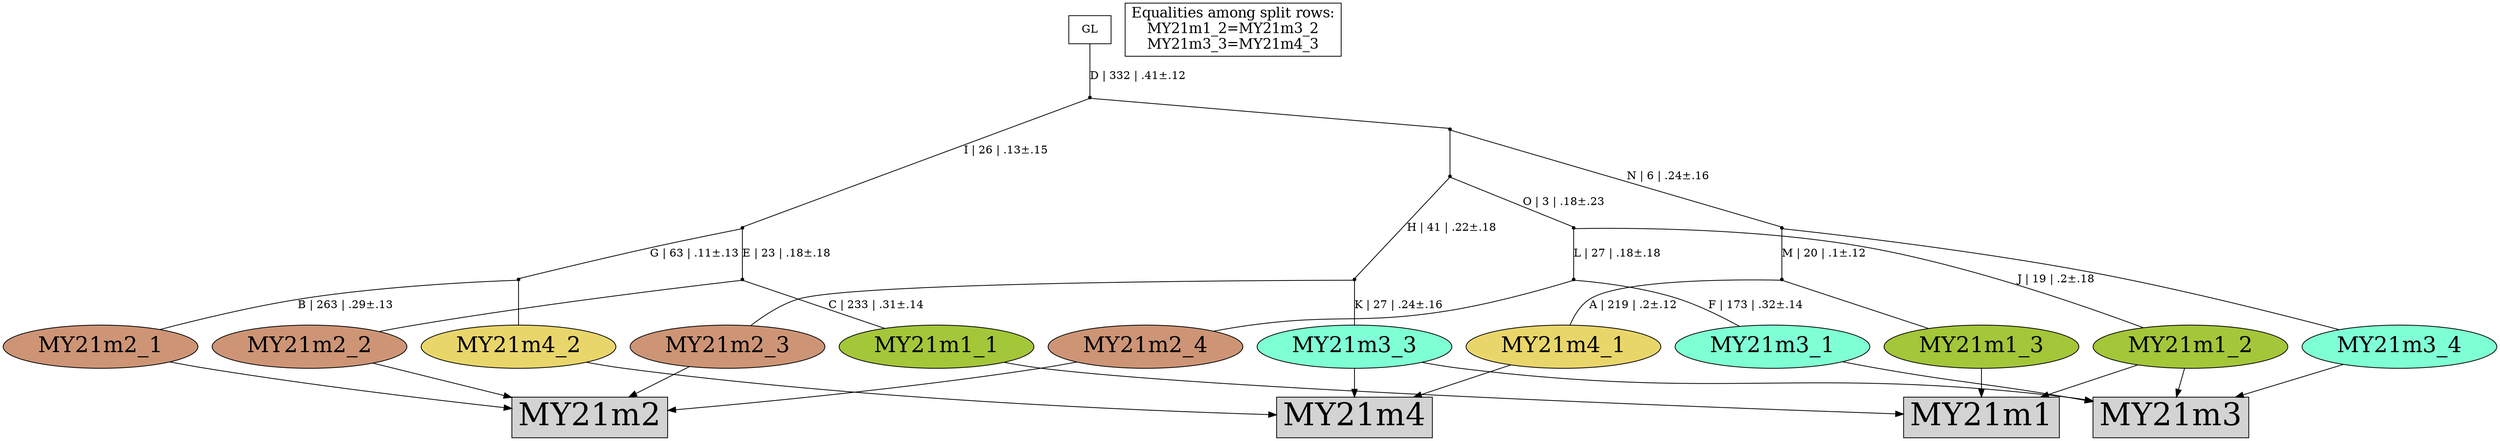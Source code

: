 digraph {
rowMY21m1[label="MY21m1",shape=box,style=filled,fontsize=40];
rowMY21m2[label="MY21m2",shape=box,style=filled,fontsize=40];
rowMY21m3[label="MY21m3",shape=box,style=filled,fontsize=40];
rowMY21m4[label="MY21m4",shape=box,style=filled,fontsize=40];
MY21m1_1[label="MY21m1_1",shape=oval,style=filled,fontsize=28,fillcolor="#a4c639"];
MY21m1_2[label="MY21m1_2",shape=oval,style=filled,fontsize=28,fillcolor="#a4c639"];
MY21m1_3[label="MY21m1_3",shape=oval,style=filled,fontsize=28,fillcolor="#a4c639"];
MY21m2_1[label="MY21m2_1",shape=oval,style=filled,fontsize=28,fillcolor="#cd9575"];
MY21m2_2[label="MY21m2_2",shape=oval,style=filled,fontsize=28,fillcolor="#cd9575"];
MY21m2_3[label="MY21m2_3",shape=oval,style=filled,fontsize=28,fillcolor="#cd9575"];
MY21m2_4[label="MY21m2_4",shape=oval,style=filled,fontsize=28,fillcolor="#cd9575"];
MY21m3_1[label="MY21m3_1",shape=oval,style=filled,fontsize=28,fillcolor="#7fffd4"];
MY21m3_3[label="MY21m3_3",shape=oval,style=filled,fontsize=28,fillcolor="#7fffd4"];
MY21m3_4[label="MY21m3_4",shape=oval,style=filled,fontsize=28,fillcolor="#7fffd4"];
MY21m4_1[label="MY21m4_1",shape=oval,style=filled,fontsize=28,fillcolor="#e9d66b"];
MY21m4_2[label="MY21m4_2",shape=oval,style=filled,fontsize=28,fillcolor="#e9d66b"];
MY21m1_1 -> rowMY21m1[arrowhead="normal"];
MY21m1_2 -> rowMY21m1[arrowhead="normal"];
MY21m1_3 -> rowMY21m1[arrowhead="normal"];
MY21m2_1 -> rowMY21m2[arrowhead="normal"];
MY21m2_2 -> rowMY21m2[arrowhead="normal"];
MY21m2_3 -> rowMY21m2[arrowhead="normal"];
MY21m2_4 -> rowMY21m2[arrowhead="normal"];
MY21m3_1 -> rowMY21m3[arrowhead="normal"];
MY21m1_2 -> rowMY21m3[arrowhead="normal"];
MY21m3_3 -> rowMY21m3[arrowhead="normal"];
MY21m3_4 -> rowMY21m3[arrowhead="normal"];
MY21m4_1 -> rowMY21m4[arrowhead="normal"];
MY21m4_2 -> rowMY21m4[arrowhead="normal"];
MY21m3_3 -> rowMY21m4[arrowhead="normal"];
{rank = same;MY21m1_1;MY21m1_2;MY21m1_3;MY21m2_1;MY21m2_2;MY21m2_3;MY21m2_4;MY21m3_1;MY21m3_3;MY21m3_4;MY21m4_1;MY21m4_2;}
legend[label="Equalities among split rows:
MY21m1_2=MY21m3_2
MY21m3_3=MY21m4_3
",shape=box,fontsize=18];
Int1[shape=point,style=filled,fillcolor=black,label=""];
Int1 -> MY21m2_4[arrowhead=none, label=""];
Int1 -> MY21m3_1[arrowhead=none, label="F | 173 | .32±.14"];
Int2[shape=point,style=filled,fillcolor=black,label=""];
Int2 -> MY21m2_1[arrowhead=none, label="B | 263 | .29±.13"];
Int2 -> MY21m4_2[arrowhead=none, label=""];
Int3[shape=point,style=filled,fillcolor=black,label=""];
Int3 -> MY21m1_3[arrowhead=none, label=""];
Int3 -> MY21m4_1[arrowhead=none, label="A | 219 | .2±.12"];
Int4[shape=point,style=filled,fillcolor=black,label=""];
Int4 -> MY21m1_1[arrowhead=none, label="C | 233 | .31±.14"];
Int4 -> MY21m2_2[arrowhead=none, label=""];
Int5[shape=point,style=filled,fillcolor=black,label=""];
Int5 -> Int2[arrowhead=none, label="G | 63 | .11±.13"];
Int5 -> Int4[arrowhead=none, label="E | 23 | .18±.18"];
Int6[shape=point,style=filled,fillcolor=black,label=""];
Int6 -> MY21m3_4[arrowhead=none, label=""];
Int6 -> Int3[arrowhead=none, label="M | 20 | .1±.12"];
Int7[shape=point,style=filled,fillcolor=black,label=""];
Int7 -> MY21m2_3[arrowhead=none, label=""];
Int7 -> MY21m3_3[arrowhead=none, label="K | 27 | .24±.16"];
Int8[shape=point,style=filled,fillcolor=black,label=""];
Int8 -> MY21m1_2[arrowhead=none, label="J | 19 | .2±.18"];
Int8 -> Int1[arrowhead=none, label="L | 27 | .18±.18"];
Int9[shape=point,style=filled,fillcolor=black,label=""];
Int9 -> Int7[arrowhead=none, label="H | 41 | .22±.18"];
Int9 -> Int8[arrowhead=none, label="O | 3 | .18±.23"];
Int10[shape=point,style=filled,fillcolor=black,label=""];
Int10 -> Int6[arrowhead=none, label="N | 6 | .24±.16"];
Int10 -> Int9[arrowhead=none, label=""];
Int11[shape=point,style=filled,fillcolor=black,label=""];
Int11 -> Int5[arrowhead=none, label="I | 26 | .13±.15"];
Int11 -> Int10[arrowhead=none, label=""];
GL[label="GL",shape=box,style=filled,fillcolor=white];
GL -> Int11[arrowhead=none, label="D | 332 | .41±.12"];
}